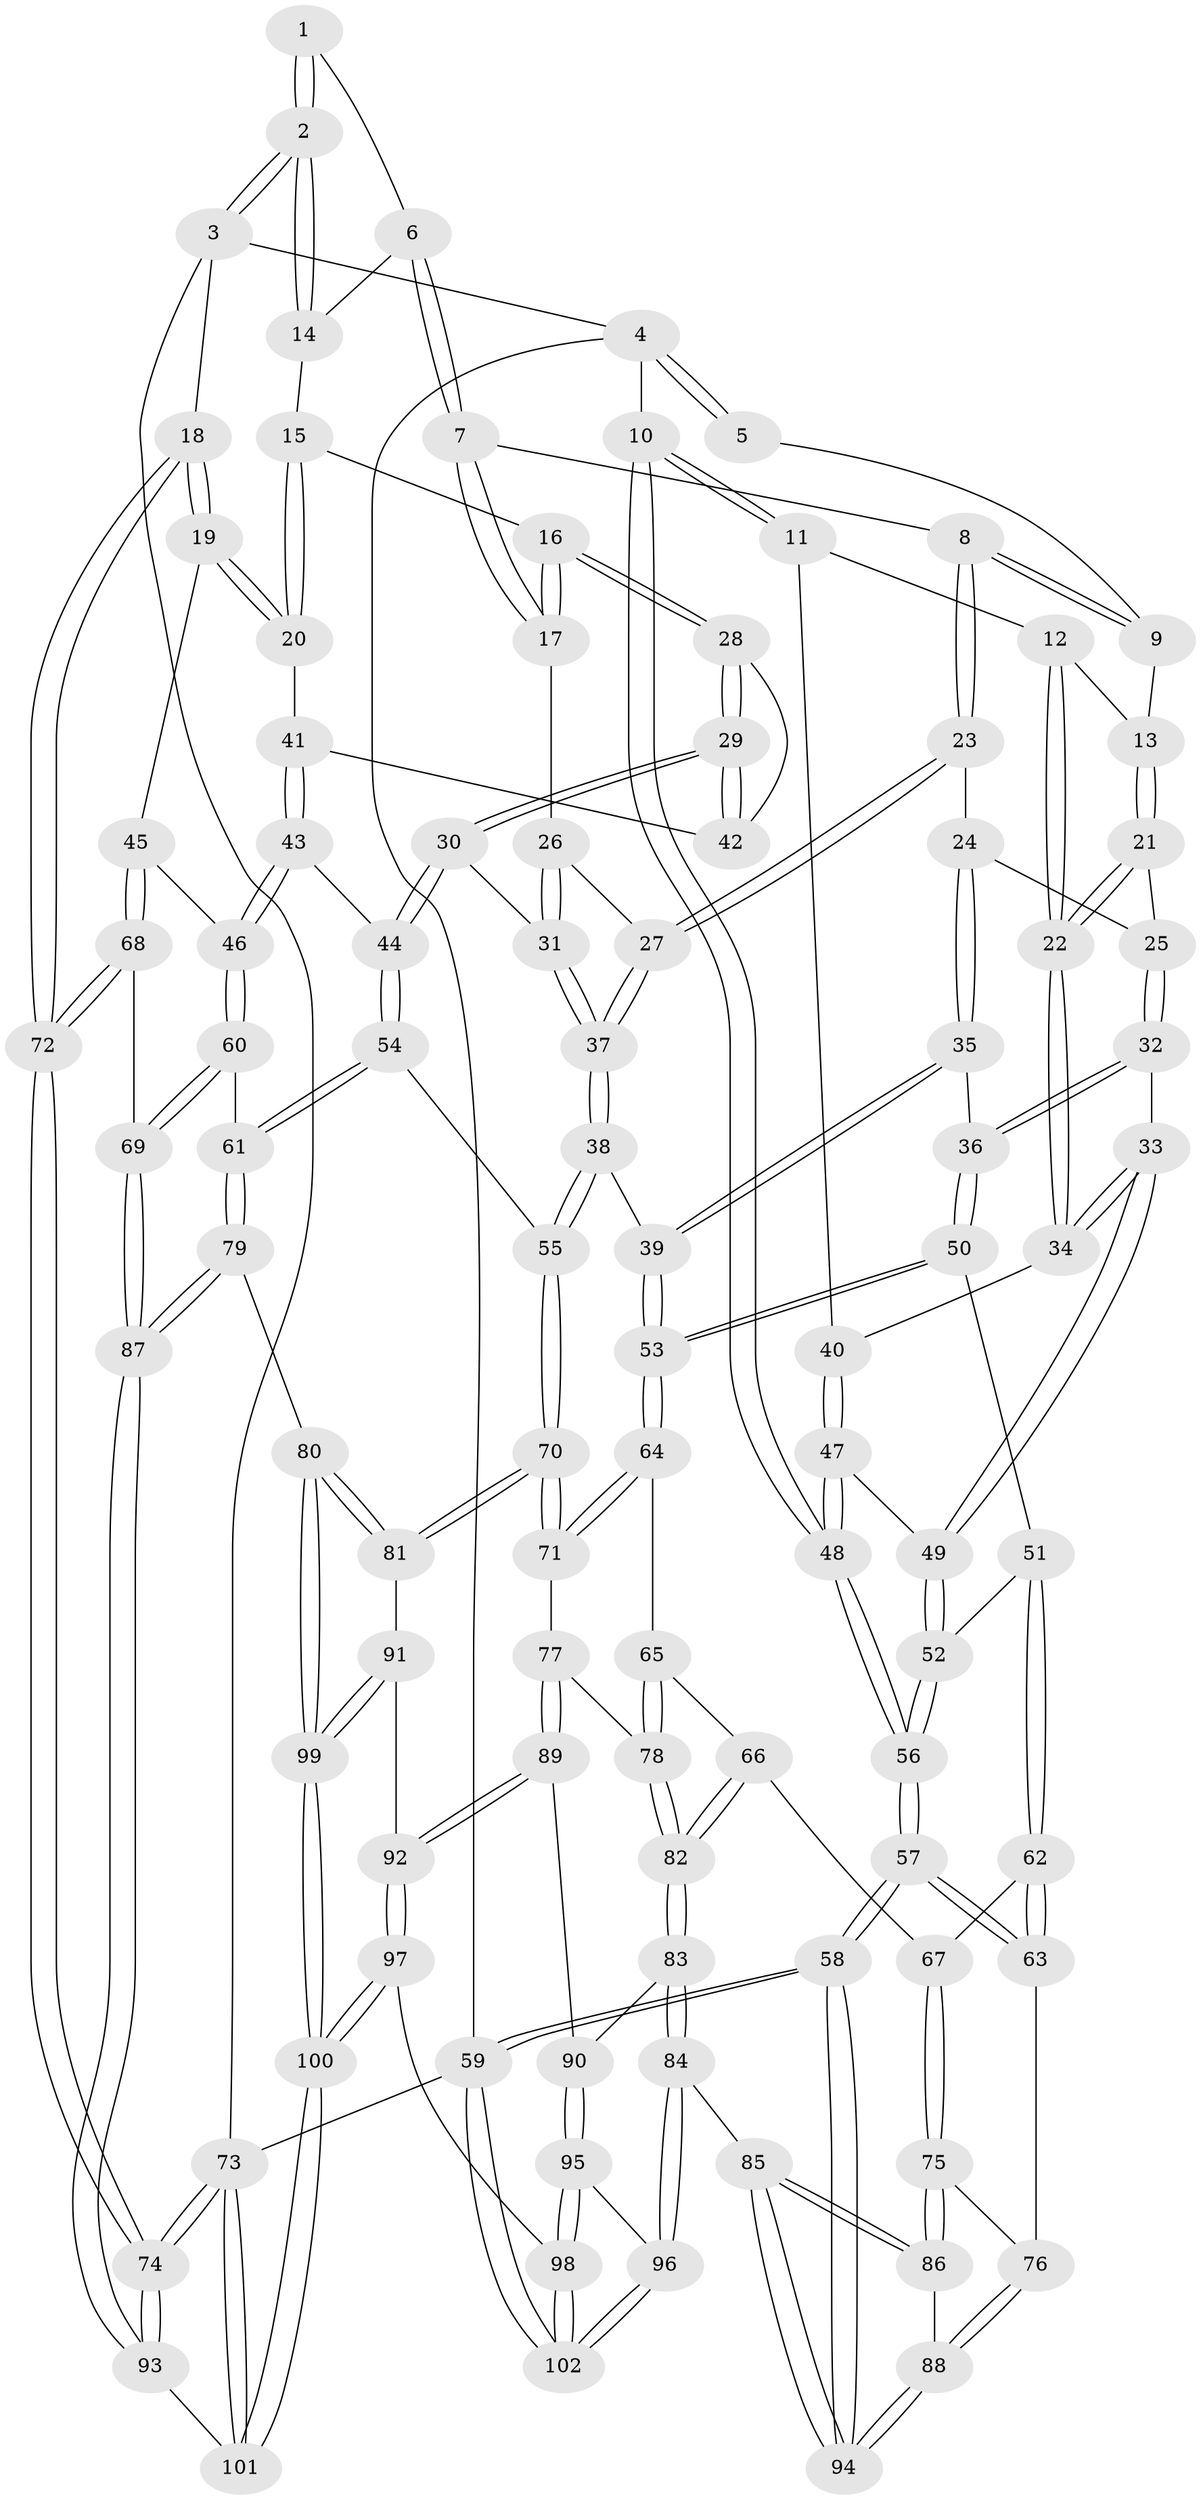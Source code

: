 // Generated by graph-tools (version 1.1) at 2025/11/02/21/25 10:11:12]
// undirected, 102 vertices, 252 edges
graph export_dot {
graph [start="1"]
  node [color=gray90,style=filled];
  1 [pos="+0.5583648715733789+0"];
  2 [pos="+1+0"];
  3 [pos="+1+0"];
  4 [pos="+0+0"];
  5 [pos="+0.46594453360843285+0"];
  6 [pos="+0.5940700328828291+0.13801514921546892"];
  7 [pos="+0.5906553167397507+0.14331458969115154"];
  8 [pos="+0.4522029334041195+0.18672367675782292"];
  9 [pos="+0.41543695536650177+0"];
  10 [pos="+0+0"];
  11 [pos="+0+0"];
  12 [pos="+0.10253503967170835+0.08305623587852458"];
  13 [pos="+0.21212160840265143+0.14658419238067474"];
  14 [pos="+0.8464175328881727+0.09137719010595173"];
  15 [pos="+0.815647054356949+0.20539853193320537"];
  16 [pos="+0.7133070942724817+0.28494468953156615"];
  17 [pos="+0.6336646901248267+0.23759946417511066"];
  18 [pos="+1+0.44990648306315023"];
  19 [pos="+1+0.450720912902952"];
  20 [pos="+0.8751072814559061+0.32542356709364234"];
  21 [pos="+0.2350407425587569+0.17172030341701944"];
  22 [pos="+0.13409231325245918+0.3443009258808981"];
  23 [pos="+0.43355961340251137+0.20576864604374828"];
  24 [pos="+0.3830460830617599+0.21848744358357597"];
  25 [pos="+0.25704195621565007+0.18994714323870043"];
  26 [pos="+0.6019939201098019+0.2830786299192575"];
  27 [pos="+0.5067581626396004+0.3206027715903209"];
  28 [pos="+0.7146856274745308+0.3275441448757548"];
  29 [pos="+0.6928235055595517+0.42306602720929537"];
  30 [pos="+0.6903216730792168+0.4301312936540553"];
  31 [pos="+0.6218157888247541+0.43511578342158225"];
  32 [pos="+0.23855788845491743+0.3806445622426279"];
  33 [pos="+0.22202262431611366+0.38308700127278617"];
  34 [pos="+0.12216837109308601+0.3728732238720531"];
  35 [pos="+0.3801641759007911+0.2610107373652765"];
  36 [pos="+0.2978676365542702+0.4394517625102957"];
  37 [pos="+0.5239179583285382+0.4657132068409795"];
  38 [pos="+0.4666229328042816+0.52560827141135"];
  39 [pos="+0.44450768801532364+0.5328324820713947"];
  40 [pos="+0.10441339159613346+0.37812047164833273"];
  41 [pos="+0.8505170736628737+0.33982659784967023"];
  42 [pos="+0.8501235606912202+0.3398810915587458"];
  43 [pos="+0.7820270152864168+0.4755962470396237"];
  44 [pos="+0.7295481867918547+0.4660307763622362"];
  45 [pos="+0.9914869950685811+0.5230574029898416"];
  46 [pos="+0.9196084889332603+0.5370065233728033"];
  47 [pos="+0.07978624199840026+0.41489469060468936"];
  48 [pos="+0+0.38650860427956196"];
  49 [pos="+0.11454831798842474+0.5334315929214178"];
  50 [pos="+0.35110855513141126+0.5351144109959994"];
  51 [pos="+0.13785165851107026+0.5642735642349389"];
  52 [pos="+0.11568602099845529+0.5437664757527662"];
  53 [pos="+0.3979549666355413+0.5584807960160841"];
  54 [pos="+0.6866043478657959+0.6693822269161831"];
  55 [pos="+0.658424830309373+0.6606915311632854"];
  56 [pos="+0+0.5759359041039279"];
  57 [pos="+0+0.7514227901205173"];
  58 [pos="+0+1"];
  59 [pos="+0+1"];
  60 [pos="+0.818892974781937+0.6509754244335331"];
  61 [pos="+0.7123649271796197+0.6958565172077701"];
  62 [pos="+0.12913992944327946+0.6282994060113543"];
  63 [pos="+0+0.7384526534753264"];
  64 [pos="+0.39721691427529576+0.5649778730153558"];
  65 [pos="+0.31847919100339284+0.6835299525802159"];
  66 [pos="+0.27865232269678464+0.7213409111263543"];
  67 [pos="+0.1710700241400297+0.7034420639002372"];
  68 [pos="+0.9339245842848566+0.7672824657823456"];
  69 [pos="+0.9103723588302719+0.7651433345941681"];
  70 [pos="+0.504819576037962+0.7623963404019659"];
  71 [pos="+0.45698833206063616+0.7035575037030778"];
  72 [pos="+1+1"];
  73 [pos="+1+1"];
  74 [pos="+1+1"];
  75 [pos="+0.13758424119264476+0.773309666821728"];
  76 [pos="+0.03812295172092858+0.764312120288133"];
  77 [pos="+0.38595158909724253+0.8036293361011426"];
  78 [pos="+0.37239626109466567+0.7894612446990218"];
  79 [pos="+0.7164732090363144+0.8241606121785039"];
  80 [pos="+0.6945935160321878+0.8361952904292789"];
  81 [pos="+0.5128225310761891+0.7929842660219829"];
  82 [pos="+0.27001056553887814+0.7968117356947882"];
  83 [pos="+0.26632791724665084+0.8126168348345556"];
  84 [pos="+0.19747034065084948+0.8708816224987951"];
  85 [pos="+0.19656141050390155+0.8707003318875673"];
  86 [pos="+0.17131154412892402+0.8415200573337299"];
  87 [pos="+0.7547301191057996+0.845389806497439"];
  88 [pos="+0.07376084801407935+0.8402453089443757"];
  89 [pos="+0.39370521936265485+0.8782464610569399"];
  90 [pos="+0.39289799387941765+0.878572676284276"];
  91 [pos="+0.46569216044948164+0.8782606107576023"];
  92 [pos="+0.44127681702508437+0.8817120868572463"];
  93 [pos="+0.7834470284746539+0.8829348310113803"];
  94 [pos="+0.018455322434443283+0.9836695641209616"];
  95 [pos="+0.32024890439230924+0.9746655212707703"];
  96 [pos="+0.22492602661305292+0.916128670985722"];
  97 [pos="+0.4010940119942584+1"];
  98 [pos="+0.3683340981212806+1"];
  99 [pos="+0.5811839099723097+0.9965750030553298"];
  100 [pos="+0.5810678575240982+1"];
  101 [pos="+0.6663003168991718+1"];
  102 [pos="+0.014262046128185654+1"];
  1 -- 2;
  1 -- 2;
  1 -- 6;
  2 -- 3;
  2 -- 3;
  2 -- 14;
  2 -- 14;
  3 -- 4;
  3 -- 18;
  3 -- 73;
  4 -- 5;
  4 -- 5;
  4 -- 10;
  4 -- 59;
  5 -- 9;
  6 -- 7;
  6 -- 7;
  6 -- 14;
  7 -- 8;
  7 -- 17;
  7 -- 17;
  8 -- 9;
  8 -- 9;
  8 -- 23;
  8 -- 23;
  9 -- 13;
  10 -- 11;
  10 -- 11;
  10 -- 48;
  10 -- 48;
  11 -- 12;
  11 -- 40;
  12 -- 13;
  12 -- 22;
  12 -- 22;
  13 -- 21;
  13 -- 21;
  14 -- 15;
  15 -- 16;
  15 -- 20;
  15 -- 20;
  16 -- 17;
  16 -- 17;
  16 -- 28;
  16 -- 28;
  17 -- 26;
  18 -- 19;
  18 -- 19;
  18 -- 72;
  18 -- 72;
  19 -- 20;
  19 -- 20;
  19 -- 45;
  20 -- 41;
  21 -- 22;
  21 -- 22;
  21 -- 25;
  22 -- 34;
  22 -- 34;
  23 -- 24;
  23 -- 27;
  23 -- 27;
  24 -- 25;
  24 -- 35;
  24 -- 35;
  25 -- 32;
  25 -- 32;
  26 -- 27;
  26 -- 31;
  26 -- 31;
  27 -- 37;
  27 -- 37;
  28 -- 29;
  28 -- 29;
  28 -- 42;
  29 -- 30;
  29 -- 30;
  29 -- 42;
  29 -- 42;
  30 -- 31;
  30 -- 44;
  30 -- 44;
  31 -- 37;
  31 -- 37;
  32 -- 33;
  32 -- 36;
  32 -- 36;
  33 -- 34;
  33 -- 34;
  33 -- 49;
  33 -- 49;
  34 -- 40;
  35 -- 36;
  35 -- 39;
  35 -- 39;
  36 -- 50;
  36 -- 50;
  37 -- 38;
  37 -- 38;
  38 -- 39;
  38 -- 55;
  38 -- 55;
  39 -- 53;
  39 -- 53;
  40 -- 47;
  40 -- 47;
  41 -- 42;
  41 -- 43;
  41 -- 43;
  43 -- 44;
  43 -- 46;
  43 -- 46;
  44 -- 54;
  44 -- 54;
  45 -- 46;
  45 -- 68;
  45 -- 68;
  46 -- 60;
  46 -- 60;
  47 -- 48;
  47 -- 48;
  47 -- 49;
  48 -- 56;
  48 -- 56;
  49 -- 52;
  49 -- 52;
  50 -- 51;
  50 -- 53;
  50 -- 53;
  51 -- 52;
  51 -- 62;
  51 -- 62;
  52 -- 56;
  52 -- 56;
  53 -- 64;
  53 -- 64;
  54 -- 55;
  54 -- 61;
  54 -- 61;
  55 -- 70;
  55 -- 70;
  56 -- 57;
  56 -- 57;
  57 -- 58;
  57 -- 58;
  57 -- 63;
  57 -- 63;
  58 -- 59;
  58 -- 59;
  58 -- 94;
  58 -- 94;
  59 -- 102;
  59 -- 102;
  59 -- 73;
  60 -- 61;
  60 -- 69;
  60 -- 69;
  61 -- 79;
  61 -- 79;
  62 -- 63;
  62 -- 63;
  62 -- 67;
  63 -- 76;
  64 -- 65;
  64 -- 71;
  64 -- 71;
  65 -- 66;
  65 -- 78;
  65 -- 78;
  66 -- 67;
  66 -- 82;
  66 -- 82;
  67 -- 75;
  67 -- 75;
  68 -- 69;
  68 -- 72;
  68 -- 72;
  69 -- 87;
  69 -- 87;
  70 -- 71;
  70 -- 71;
  70 -- 81;
  70 -- 81;
  71 -- 77;
  72 -- 74;
  72 -- 74;
  73 -- 74;
  73 -- 74;
  73 -- 101;
  73 -- 101;
  74 -- 93;
  74 -- 93;
  75 -- 76;
  75 -- 86;
  75 -- 86;
  76 -- 88;
  76 -- 88;
  77 -- 78;
  77 -- 89;
  77 -- 89;
  78 -- 82;
  78 -- 82;
  79 -- 80;
  79 -- 87;
  79 -- 87;
  80 -- 81;
  80 -- 81;
  80 -- 99;
  80 -- 99;
  81 -- 91;
  82 -- 83;
  82 -- 83;
  83 -- 84;
  83 -- 84;
  83 -- 90;
  84 -- 85;
  84 -- 96;
  84 -- 96;
  85 -- 86;
  85 -- 86;
  85 -- 94;
  85 -- 94;
  86 -- 88;
  87 -- 93;
  87 -- 93;
  88 -- 94;
  88 -- 94;
  89 -- 90;
  89 -- 92;
  89 -- 92;
  90 -- 95;
  90 -- 95;
  91 -- 92;
  91 -- 99;
  91 -- 99;
  92 -- 97;
  92 -- 97;
  93 -- 101;
  95 -- 96;
  95 -- 98;
  95 -- 98;
  96 -- 102;
  96 -- 102;
  97 -- 98;
  97 -- 100;
  97 -- 100;
  98 -- 102;
  98 -- 102;
  99 -- 100;
  99 -- 100;
  100 -- 101;
  100 -- 101;
}
